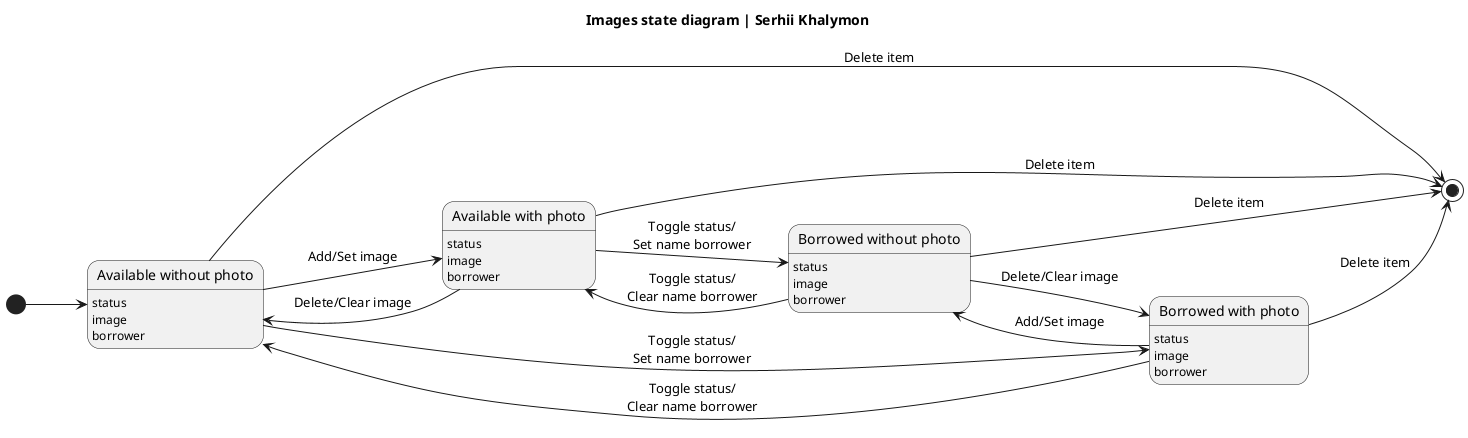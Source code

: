 @startuml
left to right direction

title Images state diagram | Serhii Khalymon

state "Available without photo" as A : status\nimage\nborrower
state "Available with photo" as AP : status\nimage\nborrower
state "Borrowed with photo" as B : status\nimage\nborrower
state "Borrowed without photo" as BP : status\nimage\nborrower

[*] --> A
' Add image/Set image
A --> AP : Add/Set image
AP --> A : Delete/Clear image
B --> BP : Add/Set image
BP --> B : Delete/Clear image

'
A --> B : Toggle status/\nSet name borrower
B --> A : Toggle status/\nClear name borrower
AP --> BP : Toggle status/\nSet name borrower
BP --> AP : Toggle status/\nClear name borrower

' Delete item
A --> [*] : Delete item
AP --> [*] : Delete item
B --> [*] : Delete item
BP --> [*] : Delete item

@enduml